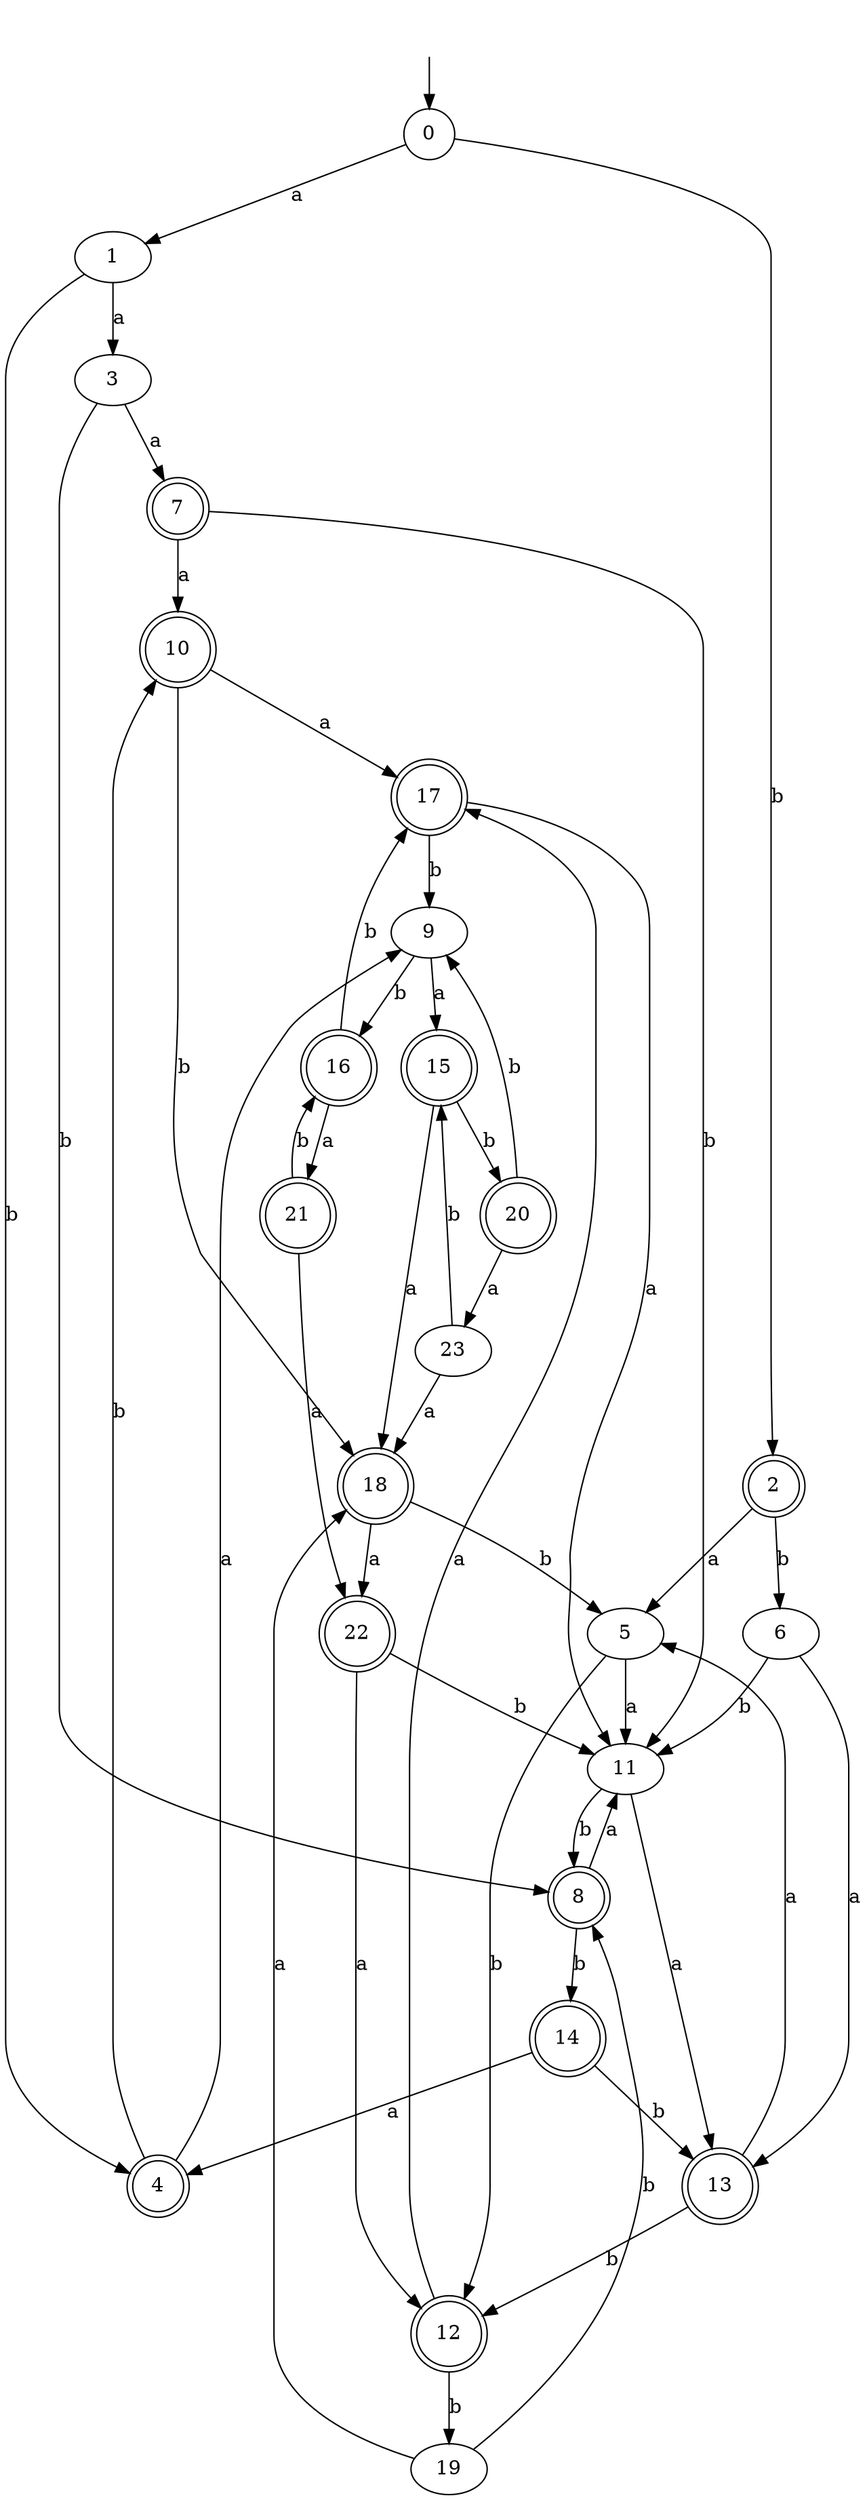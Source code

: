 digraph RandomDFA {
  __start0 [label="", shape=none];
  __start0 -> 0 [label=""];
  0 [shape=circle]
  0 -> 1 [label="a"]
  0 -> 2 [label="b"]
  1
  1 -> 3 [label="a"]
  1 -> 4 [label="b"]
  2 [shape=doublecircle]
  2 -> 5 [label="a"]
  2 -> 6 [label="b"]
  3
  3 -> 7 [label="a"]
  3 -> 8 [label="b"]
  4 [shape=doublecircle]
  4 -> 9 [label="a"]
  4 -> 10 [label="b"]
  5
  5 -> 11 [label="a"]
  5 -> 12 [label="b"]
  6
  6 -> 13 [label="a"]
  6 -> 11 [label="b"]
  7 [shape=doublecircle]
  7 -> 10 [label="a"]
  7 -> 11 [label="b"]
  8 [shape=doublecircle]
  8 -> 11 [label="a"]
  8 -> 14 [label="b"]
  9
  9 -> 15 [label="a"]
  9 -> 16 [label="b"]
  10 [shape=doublecircle]
  10 -> 17 [label="a"]
  10 -> 18 [label="b"]
  11
  11 -> 13 [label="a"]
  11 -> 8 [label="b"]
  12 [shape=doublecircle]
  12 -> 17 [label="a"]
  12 -> 19 [label="b"]
  13 [shape=doublecircle]
  13 -> 5 [label="a"]
  13 -> 12 [label="b"]
  14 [shape=doublecircle]
  14 -> 4 [label="a"]
  14 -> 13 [label="b"]
  15 [shape=doublecircle]
  15 -> 18 [label="a"]
  15 -> 20 [label="b"]
  16 [shape=doublecircle]
  16 -> 21 [label="a"]
  16 -> 17 [label="b"]
  17 [shape=doublecircle]
  17 -> 11 [label="a"]
  17 -> 9 [label="b"]
  18 [shape=doublecircle]
  18 -> 22 [label="a"]
  18 -> 5 [label="b"]
  19
  19 -> 18 [label="a"]
  19 -> 8 [label="b"]
  20 [shape=doublecircle]
  20 -> 23 [label="a"]
  20 -> 9 [label="b"]
  21 [shape=doublecircle]
  21 -> 22 [label="a"]
  21 -> 16 [label="b"]
  22 [shape=doublecircle]
  22 -> 12 [label="a"]
  22 -> 11 [label="b"]
  23
  23 -> 18 [label="a"]
  23 -> 15 [label="b"]
}
